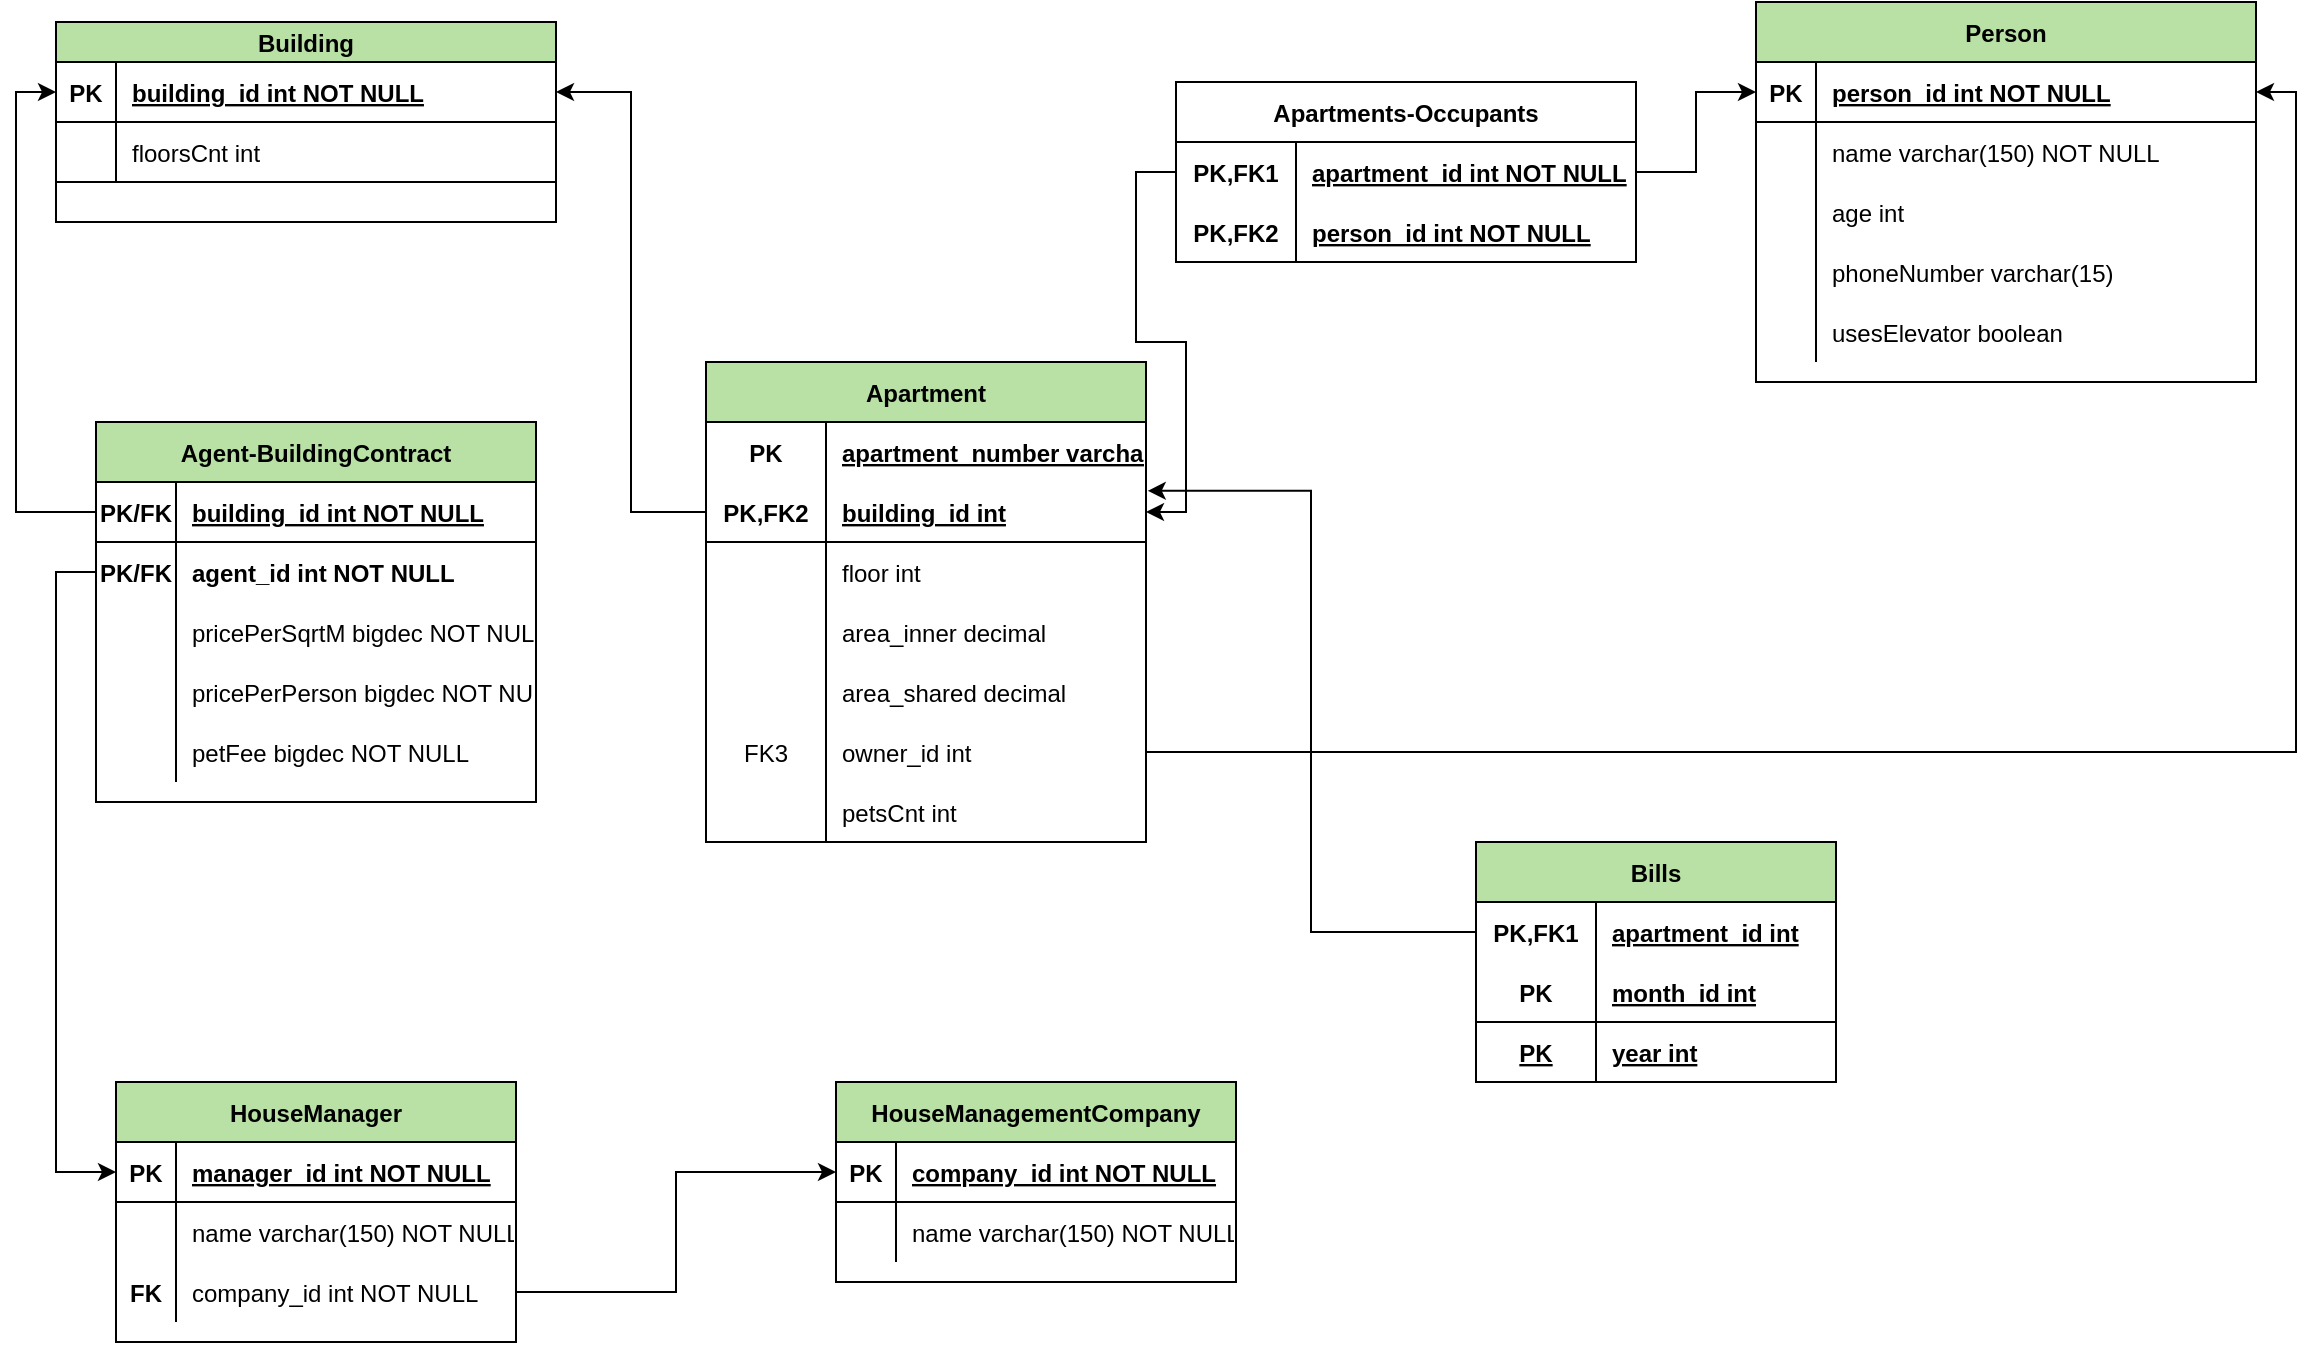 <mxfile version="20.8.10" type="device"><diagram id="R2lEEEUBdFMjLlhIrx00" name="Page-1"><mxGraphModel dx="1720" dy="777" grid="1" gridSize="10" guides="1" tooltips="1" connect="1" arrows="1" fold="1" page="1" pageScale="1" pageWidth="850" pageHeight="1100" math="0" shadow="0" extFonts="Permanent Marker^https://fonts.googleapis.com/css?family=Permanent+Marker"><root><mxCell id="0"/><mxCell id="1" parent="0"/><mxCell id="C-vyLk0tnHw3VtMMgP7b-2" value="Person" style="shape=table;startSize=30;container=1;collapsible=1;childLayout=tableLayout;fixedRows=1;rowLines=0;fontStyle=1;align=center;resizeLast=1;fillColor=#B9E0A5;" parent="1" vertex="1"><mxGeometry x="950" y="30" width="250" height="190" as="geometry"/></mxCell><mxCell id="C-vyLk0tnHw3VtMMgP7b-3" value="" style="shape=partialRectangle;collapsible=0;dropTarget=0;pointerEvents=0;fillColor=none;points=[[0,0.5],[1,0.5]];portConstraint=eastwest;top=0;left=0;right=0;bottom=1;" parent="C-vyLk0tnHw3VtMMgP7b-2" vertex="1"><mxGeometry y="30" width="250" height="30" as="geometry"/></mxCell><mxCell id="C-vyLk0tnHw3VtMMgP7b-4" value="PK" style="shape=partialRectangle;overflow=hidden;connectable=0;fillColor=none;top=0;left=0;bottom=0;right=0;fontStyle=1;" parent="C-vyLk0tnHw3VtMMgP7b-3" vertex="1"><mxGeometry width="30" height="30" as="geometry"><mxRectangle width="30" height="30" as="alternateBounds"/></mxGeometry></mxCell><mxCell id="C-vyLk0tnHw3VtMMgP7b-5" value="person_id int NOT NULL " style="shape=partialRectangle;overflow=hidden;connectable=0;fillColor=none;top=0;left=0;bottom=0;right=0;align=left;spacingLeft=6;fontStyle=5;" parent="C-vyLk0tnHw3VtMMgP7b-3" vertex="1"><mxGeometry x="30" width="220" height="30" as="geometry"><mxRectangle width="220" height="30" as="alternateBounds"/></mxGeometry></mxCell><mxCell id="18AS3pqEnBrreB0X0TO9-52" style="shape=partialRectangle;collapsible=0;dropTarget=0;pointerEvents=0;fillColor=none;points=[[0,0.5],[1,0.5]];portConstraint=eastwest;top=0;left=0;right=0;bottom=0;" parent="C-vyLk0tnHw3VtMMgP7b-2" vertex="1"><mxGeometry y="60" width="250" height="30" as="geometry"/></mxCell><mxCell id="18AS3pqEnBrreB0X0TO9-53" style="shape=partialRectangle;overflow=hidden;connectable=0;fillColor=none;top=0;left=0;bottom=0;right=0;" parent="18AS3pqEnBrreB0X0TO9-52" vertex="1"><mxGeometry width="30" height="30" as="geometry"><mxRectangle width="30" height="30" as="alternateBounds"/></mxGeometry></mxCell><mxCell id="18AS3pqEnBrreB0X0TO9-54" value="name varchar(150) NOT NULL" style="shape=partialRectangle;overflow=hidden;connectable=0;fillColor=none;top=0;left=0;bottom=0;right=0;align=left;spacingLeft=6;" parent="18AS3pqEnBrreB0X0TO9-52" vertex="1"><mxGeometry x="30" width="220" height="30" as="geometry"><mxRectangle width="220" height="30" as="alternateBounds"/></mxGeometry></mxCell><mxCell id="C-vyLk0tnHw3VtMMgP7b-9" value="" style="shape=partialRectangle;collapsible=0;dropTarget=0;pointerEvents=0;fillColor=none;points=[[0,0.5],[1,0.5]];portConstraint=eastwest;top=0;left=0;right=0;bottom=0;" parent="C-vyLk0tnHw3VtMMgP7b-2" vertex="1"><mxGeometry y="90" width="250" height="30" as="geometry"/></mxCell><mxCell id="C-vyLk0tnHw3VtMMgP7b-10" value="" style="shape=partialRectangle;overflow=hidden;connectable=0;fillColor=none;top=0;left=0;bottom=0;right=0;" parent="C-vyLk0tnHw3VtMMgP7b-9" vertex="1"><mxGeometry width="30" height="30" as="geometry"><mxRectangle width="30" height="30" as="alternateBounds"/></mxGeometry></mxCell><mxCell id="C-vyLk0tnHw3VtMMgP7b-11" value="age int" style="shape=partialRectangle;overflow=hidden;connectable=0;fillColor=none;top=0;left=0;bottom=0;right=0;align=left;spacingLeft=6;" parent="C-vyLk0tnHw3VtMMgP7b-9" vertex="1"><mxGeometry x="30" width="220" height="30" as="geometry"><mxRectangle width="220" height="30" as="alternateBounds"/></mxGeometry></mxCell><mxCell id="18AS3pqEnBrreB0X0TO9-55" style="shape=partialRectangle;collapsible=0;dropTarget=0;pointerEvents=0;fillColor=none;points=[[0,0.5],[1,0.5]];portConstraint=eastwest;top=0;left=0;right=0;bottom=0;" parent="C-vyLk0tnHw3VtMMgP7b-2" vertex="1"><mxGeometry y="120" width="250" height="30" as="geometry"/></mxCell><mxCell id="18AS3pqEnBrreB0X0TO9-56" style="shape=partialRectangle;overflow=hidden;connectable=0;fillColor=none;top=0;left=0;bottom=0;right=0;" parent="18AS3pqEnBrreB0X0TO9-55" vertex="1"><mxGeometry width="30" height="30" as="geometry"><mxRectangle width="30" height="30" as="alternateBounds"/></mxGeometry></mxCell><mxCell id="18AS3pqEnBrreB0X0TO9-57" value="phoneNumber varchar(15)" style="shape=partialRectangle;overflow=hidden;connectable=0;fillColor=none;top=0;left=0;bottom=0;right=0;align=left;spacingLeft=6;" parent="18AS3pqEnBrreB0X0TO9-55" vertex="1"><mxGeometry x="30" width="220" height="30" as="geometry"><mxRectangle width="220" height="30" as="alternateBounds"/></mxGeometry></mxCell><mxCell id="jHgJz0mwjGg7kRW3lGbn-82" style="shape=partialRectangle;collapsible=0;dropTarget=0;pointerEvents=0;fillColor=none;points=[[0,0.5],[1,0.5]];portConstraint=eastwest;top=0;left=0;right=0;bottom=0;" parent="C-vyLk0tnHw3VtMMgP7b-2" vertex="1"><mxGeometry y="150" width="250" height="30" as="geometry"/></mxCell><mxCell id="jHgJz0mwjGg7kRW3lGbn-83" style="shape=partialRectangle;overflow=hidden;connectable=0;fillColor=none;top=0;left=0;bottom=0;right=0;" parent="jHgJz0mwjGg7kRW3lGbn-82" vertex="1"><mxGeometry width="30" height="30" as="geometry"><mxRectangle width="30" height="30" as="alternateBounds"/></mxGeometry></mxCell><mxCell id="jHgJz0mwjGg7kRW3lGbn-84" value="usesElevator boolean" style="shape=partialRectangle;overflow=hidden;connectable=0;fillColor=none;top=0;left=0;bottom=0;right=0;align=left;spacingLeft=6;" parent="jHgJz0mwjGg7kRW3lGbn-82" vertex="1"><mxGeometry x="30" width="220" height="30" as="geometry"><mxRectangle width="220" height="30" as="alternateBounds"/></mxGeometry></mxCell><mxCell id="18AS3pqEnBrreB0X0TO9-1" value="Building" style="shape=table;startSize=20;container=1;collapsible=1;childLayout=tableLayout;fixedRows=1;rowLines=0;fontStyle=1;align=center;resizeLast=1;fillColor=#B9E0A5;" parent="1" vertex="1"><mxGeometry x="100" y="40" width="250" height="100.0" as="geometry"/></mxCell><mxCell id="18AS3pqEnBrreB0X0TO9-2" value="" style="shape=partialRectangle;collapsible=0;dropTarget=0;pointerEvents=0;fillColor=none;points=[[0,0.5],[1,0.5]];portConstraint=eastwest;top=0;left=0;right=0;bottom=1;" parent="18AS3pqEnBrreB0X0TO9-1" vertex="1"><mxGeometry y="20" width="250" height="30" as="geometry"/></mxCell><mxCell id="18AS3pqEnBrreB0X0TO9-3" value="PK" style="shape=partialRectangle;overflow=hidden;connectable=0;fillColor=none;top=0;left=0;bottom=0;right=0;fontStyle=1;" parent="18AS3pqEnBrreB0X0TO9-2" vertex="1"><mxGeometry width="30" height="30" as="geometry"><mxRectangle width="30" height="30" as="alternateBounds"/></mxGeometry></mxCell><mxCell id="18AS3pqEnBrreB0X0TO9-4" value="building_id int NOT NULL " style="shape=partialRectangle;overflow=hidden;connectable=0;fillColor=none;top=0;left=0;bottom=0;right=0;align=left;spacingLeft=6;fontStyle=5;" parent="18AS3pqEnBrreB0X0TO9-2" vertex="1"><mxGeometry x="30" width="220" height="30" as="geometry"><mxRectangle width="220" height="30" as="alternateBounds"/></mxGeometry></mxCell><mxCell id="gT9yZT2GbfuL3alv00Ne-4" style="shape=partialRectangle;collapsible=0;dropTarget=0;pointerEvents=0;fillColor=none;points=[[0,0.5],[1,0.5]];portConstraint=eastwest;top=0;left=0;right=0;bottom=1;" parent="18AS3pqEnBrreB0X0TO9-1" vertex="1"><mxGeometry y="50" width="250" height="30" as="geometry"/></mxCell><mxCell id="gT9yZT2GbfuL3alv00Ne-5" style="shape=partialRectangle;overflow=hidden;connectable=0;fillColor=none;top=0;left=0;bottom=0;right=0;fontStyle=1;" parent="gT9yZT2GbfuL3alv00Ne-4" vertex="1"><mxGeometry width="30" height="30" as="geometry"><mxRectangle width="30" height="30" as="alternateBounds"/></mxGeometry></mxCell><mxCell id="gT9yZT2GbfuL3alv00Ne-6" value="floorsCnt int" style="shape=partialRectangle;overflow=hidden;connectable=0;fillColor=none;top=0;left=0;bottom=0;right=0;align=left;spacingLeft=6;fontStyle=0;" parent="gT9yZT2GbfuL3alv00Ne-4" vertex="1"><mxGeometry x="30" width="220" height="30" as="geometry"><mxRectangle width="220" height="30" as="alternateBounds"/></mxGeometry></mxCell><mxCell id="18AS3pqEnBrreB0X0TO9-8" value="HouseManager" style="shape=table;startSize=30;container=1;collapsible=1;childLayout=tableLayout;fixedRows=1;rowLines=0;fontStyle=1;align=center;resizeLast=1;fillColor=#B9E0A5;" parent="1" vertex="1"><mxGeometry x="130" y="570" width="200" height="130" as="geometry"/></mxCell><mxCell id="18AS3pqEnBrreB0X0TO9-9" value="" style="shape=partialRectangle;collapsible=0;dropTarget=0;pointerEvents=0;fillColor=none;points=[[0,0.5],[1,0.5]];portConstraint=eastwest;top=0;left=0;right=0;bottom=1;" parent="18AS3pqEnBrreB0X0TO9-8" vertex="1"><mxGeometry y="30" width="200" height="30" as="geometry"/></mxCell><mxCell id="18AS3pqEnBrreB0X0TO9-10" value="PK" style="shape=partialRectangle;overflow=hidden;connectable=0;fillColor=none;top=0;left=0;bottom=0;right=0;fontStyle=1;" parent="18AS3pqEnBrreB0X0TO9-9" vertex="1"><mxGeometry width="30" height="30" as="geometry"><mxRectangle width="30" height="30" as="alternateBounds"/></mxGeometry></mxCell><mxCell id="18AS3pqEnBrreB0X0TO9-11" value="manager_id int NOT NULL " style="shape=partialRectangle;overflow=hidden;connectable=0;fillColor=none;top=0;left=0;bottom=0;right=0;align=left;spacingLeft=6;fontStyle=5;" parent="18AS3pqEnBrreB0X0TO9-9" vertex="1"><mxGeometry x="30" width="170" height="30" as="geometry"><mxRectangle width="170" height="30" as="alternateBounds"/></mxGeometry></mxCell><mxCell id="18AS3pqEnBrreB0X0TO9-12" value="" style="shape=partialRectangle;collapsible=0;dropTarget=0;pointerEvents=0;fillColor=none;points=[[0,0.5],[1,0.5]];portConstraint=eastwest;top=0;left=0;right=0;bottom=0;" parent="18AS3pqEnBrreB0X0TO9-8" vertex="1"><mxGeometry y="60" width="200" height="30" as="geometry"/></mxCell><mxCell id="18AS3pqEnBrreB0X0TO9-13" value="" style="shape=partialRectangle;overflow=hidden;connectable=0;fillColor=none;top=0;left=0;bottom=0;right=0;" parent="18AS3pqEnBrreB0X0TO9-12" vertex="1"><mxGeometry width="30" height="30" as="geometry"><mxRectangle width="30" height="30" as="alternateBounds"/></mxGeometry></mxCell><mxCell id="18AS3pqEnBrreB0X0TO9-14" value="name varchar(150) NOT NULL" style="shape=partialRectangle;overflow=hidden;connectable=0;fillColor=none;top=0;left=0;bottom=0;right=0;align=left;spacingLeft=6;" parent="18AS3pqEnBrreB0X0TO9-12" vertex="1"><mxGeometry x="30" width="170" height="30" as="geometry"><mxRectangle width="170" height="30" as="alternateBounds"/></mxGeometry></mxCell><mxCell id="SCuInz-Kchk-e24KyOe2-2" style="shape=partialRectangle;collapsible=0;dropTarget=0;pointerEvents=0;fillColor=none;points=[[0,0.5],[1,0.5]];portConstraint=eastwest;top=0;left=0;right=0;bottom=0;" parent="18AS3pqEnBrreB0X0TO9-8" vertex="1"><mxGeometry y="90" width="200" height="30" as="geometry"/></mxCell><mxCell id="SCuInz-Kchk-e24KyOe2-3" value="FK" style="shape=partialRectangle;overflow=hidden;connectable=0;fillColor=none;top=0;left=0;bottom=0;right=0;fontStyle=1" parent="SCuInz-Kchk-e24KyOe2-2" vertex="1"><mxGeometry width="30" height="30" as="geometry"><mxRectangle width="30" height="30" as="alternateBounds"/></mxGeometry></mxCell><mxCell id="SCuInz-Kchk-e24KyOe2-4" value="company_id int NOT NULL" style="shape=partialRectangle;overflow=hidden;connectable=0;fillColor=none;top=0;left=0;bottom=0;right=0;align=left;spacingLeft=6;" parent="SCuInz-Kchk-e24KyOe2-2" vertex="1"><mxGeometry x="30" width="170" height="30" as="geometry"><mxRectangle width="170" height="30" as="alternateBounds"/></mxGeometry></mxCell><mxCell id="18AS3pqEnBrreB0X0TO9-15" value="HouseManagementCompany" style="shape=table;startSize=30;container=1;collapsible=1;childLayout=tableLayout;fixedRows=1;rowLines=0;fontStyle=1;align=center;resizeLast=1;fillColor=#B9E0A5;" parent="1" vertex="1"><mxGeometry x="490" y="570" width="200" height="100" as="geometry"/></mxCell><mxCell id="18AS3pqEnBrreB0X0TO9-16" value="" style="shape=partialRectangle;collapsible=0;dropTarget=0;pointerEvents=0;fillColor=none;points=[[0,0.5],[1,0.5]];portConstraint=eastwest;top=0;left=0;right=0;bottom=1;" parent="18AS3pqEnBrreB0X0TO9-15" vertex="1"><mxGeometry y="30" width="200" height="30" as="geometry"/></mxCell><mxCell id="18AS3pqEnBrreB0X0TO9-17" value="PK" style="shape=partialRectangle;overflow=hidden;connectable=0;fillColor=none;top=0;left=0;bottom=0;right=0;fontStyle=1;" parent="18AS3pqEnBrreB0X0TO9-16" vertex="1"><mxGeometry width="30" height="30" as="geometry"><mxRectangle width="30" height="30" as="alternateBounds"/></mxGeometry></mxCell><mxCell id="18AS3pqEnBrreB0X0TO9-18" value="company_id int NOT NULL " style="shape=partialRectangle;overflow=hidden;connectable=0;fillColor=none;top=0;left=0;bottom=0;right=0;align=left;spacingLeft=6;fontStyle=5;" parent="18AS3pqEnBrreB0X0TO9-16" vertex="1"><mxGeometry x="30" width="170" height="30" as="geometry"><mxRectangle width="170" height="30" as="alternateBounds"/></mxGeometry></mxCell><mxCell id="18AS3pqEnBrreB0X0TO9-19" value="" style="shape=partialRectangle;collapsible=0;dropTarget=0;pointerEvents=0;fillColor=none;points=[[0,0.5],[1,0.5]];portConstraint=eastwest;top=0;left=0;right=0;bottom=0;" parent="18AS3pqEnBrreB0X0TO9-15" vertex="1"><mxGeometry y="60" width="200" height="30" as="geometry"/></mxCell><mxCell id="18AS3pqEnBrreB0X0TO9-20" value="" style="shape=partialRectangle;overflow=hidden;connectable=0;fillColor=none;top=0;left=0;bottom=0;right=0;" parent="18AS3pqEnBrreB0X0TO9-19" vertex="1"><mxGeometry width="30" height="30" as="geometry"><mxRectangle width="30" height="30" as="alternateBounds"/></mxGeometry></mxCell><mxCell id="18AS3pqEnBrreB0X0TO9-21" value="name varchar(150) NOT NULL" style="shape=partialRectangle;overflow=hidden;connectable=0;fillColor=none;top=0;left=0;bottom=0;right=0;align=left;spacingLeft=6;" parent="18AS3pqEnBrreB0X0TO9-19" vertex="1"><mxGeometry x="30" width="170" height="30" as="geometry"><mxRectangle width="170" height="30" as="alternateBounds"/></mxGeometry></mxCell><mxCell id="18AS3pqEnBrreB0X0TO9-34" value="Agent-BuildingContract" style="shape=table;startSize=30;container=1;collapsible=1;childLayout=tableLayout;fixedRows=1;rowLines=0;fontStyle=1;align=center;resizeLast=1;fillColor=#B9E0A5;" parent="1" vertex="1"><mxGeometry x="120" y="240" width="220" height="190" as="geometry"/></mxCell><mxCell id="18AS3pqEnBrreB0X0TO9-35" value="" style="shape=partialRectangle;collapsible=0;dropTarget=0;pointerEvents=0;fillColor=none;points=[[0,0.5],[1,0.5]];portConstraint=eastwest;top=0;left=0;right=0;bottom=1;" parent="18AS3pqEnBrreB0X0TO9-34" vertex="1"><mxGeometry y="30" width="220" height="30" as="geometry"/></mxCell><mxCell id="18AS3pqEnBrreB0X0TO9-36" value="PK/FK" style="shape=partialRectangle;overflow=hidden;connectable=0;fillColor=none;top=0;left=0;bottom=0;right=0;fontStyle=1;" parent="18AS3pqEnBrreB0X0TO9-35" vertex="1"><mxGeometry width="40" height="30" as="geometry"><mxRectangle width="40" height="30" as="alternateBounds"/></mxGeometry></mxCell><mxCell id="18AS3pqEnBrreB0X0TO9-37" value="building_id int NOT NULL " style="shape=partialRectangle;overflow=hidden;connectable=0;fillColor=none;top=0;left=0;bottom=0;right=0;align=left;spacingLeft=6;fontStyle=5;" parent="18AS3pqEnBrreB0X0TO9-35" vertex="1"><mxGeometry x="40" width="180" height="30" as="geometry"><mxRectangle width="180" height="30" as="alternateBounds"/></mxGeometry></mxCell><mxCell id="18AS3pqEnBrreB0X0TO9-38" value="" style="shape=partialRectangle;collapsible=0;dropTarget=0;pointerEvents=0;fillColor=none;points=[[0,0.5],[1,0.5]];portConstraint=eastwest;top=0;left=0;right=0;bottom=0;" parent="18AS3pqEnBrreB0X0TO9-34" vertex="1"><mxGeometry y="60" width="220" height="30" as="geometry"/></mxCell><mxCell id="18AS3pqEnBrreB0X0TO9-39" value="PK/FK" style="shape=partialRectangle;overflow=hidden;connectable=0;fillColor=none;top=0;left=0;bottom=0;right=0;fontStyle=1" parent="18AS3pqEnBrreB0X0TO9-38" vertex="1"><mxGeometry width="40" height="30" as="geometry"><mxRectangle width="40" height="30" as="alternateBounds"/></mxGeometry></mxCell><mxCell id="18AS3pqEnBrreB0X0TO9-40" value="agent_id int NOT NULL" style="shape=partialRectangle;overflow=hidden;connectable=0;fillColor=none;top=0;left=0;bottom=0;right=0;align=left;spacingLeft=6;fontStyle=1" parent="18AS3pqEnBrreB0X0TO9-38" vertex="1"><mxGeometry x="40" width="180" height="30" as="geometry"><mxRectangle width="180" height="30" as="alternateBounds"/></mxGeometry></mxCell><mxCell id="18AS3pqEnBrreB0X0TO9-41" style="shape=partialRectangle;collapsible=0;dropTarget=0;pointerEvents=0;fillColor=none;points=[[0,0.5],[1,0.5]];portConstraint=eastwest;top=0;left=0;right=0;bottom=0;" parent="18AS3pqEnBrreB0X0TO9-34" vertex="1"><mxGeometry y="90" width="220" height="30" as="geometry"/></mxCell><mxCell id="18AS3pqEnBrreB0X0TO9-42" style="shape=partialRectangle;overflow=hidden;connectable=0;fillColor=none;top=0;left=0;bottom=0;right=0;fontStyle=1" parent="18AS3pqEnBrreB0X0TO9-41" vertex="1"><mxGeometry width="40" height="30" as="geometry"><mxRectangle width="40" height="30" as="alternateBounds"/></mxGeometry></mxCell><mxCell id="18AS3pqEnBrreB0X0TO9-43" value="pricePerSqrtM bigdec NOT NULL" style="shape=partialRectangle;overflow=hidden;connectable=0;fillColor=none;top=0;left=0;bottom=0;right=0;align=left;spacingLeft=6;fontStyle=0" parent="18AS3pqEnBrreB0X0TO9-41" vertex="1"><mxGeometry x="40" width="180" height="30" as="geometry"><mxRectangle width="180" height="30" as="alternateBounds"/></mxGeometry></mxCell><mxCell id="18AS3pqEnBrreB0X0TO9-47" style="shape=partialRectangle;collapsible=0;dropTarget=0;pointerEvents=0;fillColor=none;points=[[0,0.5],[1,0.5]];portConstraint=eastwest;top=0;left=0;right=0;bottom=0;" parent="18AS3pqEnBrreB0X0TO9-34" vertex="1"><mxGeometry y="120" width="220" height="30" as="geometry"/></mxCell><mxCell id="18AS3pqEnBrreB0X0TO9-48" style="shape=partialRectangle;overflow=hidden;connectable=0;fillColor=none;top=0;left=0;bottom=0;right=0;fontStyle=1" parent="18AS3pqEnBrreB0X0TO9-47" vertex="1"><mxGeometry width="40" height="30" as="geometry"><mxRectangle width="40" height="30" as="alternateBounds"/></mxGeometry></mxCell><mxCell id="18AS3pqEnBrreB0X0TO9-49" value="pricePerPerson bigdec NOT NULL" style="shape=partialRectangle;overflow=hidden;connectable=0;fillColor=none;top=0;left=0;bottom=0;right=0;align=left;spacingLeft=6;fontStyle=0" parent="18AS3pqEnBrreB0X0TO9-47" vertex="1"><mxGeometry x="40" width="180" height="30" as="geometry"><mxRectangle width="180" height="30" as="alternateBounds"/></mxGeometry></mxCell><mxCell id="18AS3pqEnBrreB0X0TO9-44" style="shape=partialRectangle;collapsible=0;dropTarget=0;pointerEvents=0;fillColor=none;points=[[0,0.5],[1,0.5]];portConstraint=eastwest;top=0;left=0;right=0;bottom=0;" parent="18AS3pqEnBrreB0X0TO9-34" vertex="1"><mxGeometry y="150" width="220" height="30" as="geometry"/></mxCell><mxCell id="18AS3pqEnBrreB0X0TO9-45" style="shape=partialRectangle;overflow=hidden;connectable=0;fillColor=none;top=0;left=0;bottom=0;right=0;fontStyle=1" parent="18AS3pqEnBrreB0X0TO9-44" vertex="1"><mxGeometry width="40" height="30" as="geometry"><mxRectangle width="40" height="30" as="alternateBounds"/></mxGeometry></mxCell><mxCell id="18AS3pqEnBrreB0X0TO9-46" value="petFee bigdec NOT NULL" style="shape=partialRectangle;overflow=hidden;connectable=0;fillColor=none;top=0;left=0;bottom=0;right=0;align=left;spacingLeft=6;fontStyle=0" parent="18AS3pqEnBrreB0X0TO9-44" vertex="1"><mxGeometry x="40" width="180" height="30" as="geometry"><mxRectangle width="180" height="30" as="alternateBounds"/></mxGeometry></mxCell><mxCell id="18AS3pqEnBrreB0X0TO9-50" style="edgeStyle=orthogonalEdgeStyle;rounded=0;orthogonalLoop=1;jettySize=auto;html=1;entryX=0;entryY=0.5;entryDx=0;entryDy=0;" parent="1" source="18AS3pqEnBrreB0X0TO9-35" target="18AS3pqEnBrreB0X0TO9-2" edge="1"><mxGeometry relative="1" as="geometry"/></mxCell><mxCell id="18AS3pqEnBrreB0X0TO9-51" style="edgeStyle=orthogonalEdgeStyle;rounded=0;orthogonalLoop=1;jettySize=auto;html=1;entryX=0;entryY=0.5;entryDx=0;entryDy=0;" parent="1" source="18AS3pqEnBrreB0X0TO9-38" target="18AS3pqEnBrreB0X0TO9-9" edge="1"><mxGeometry relative="1" as="geometry"/></mxCell><mxCell id="jHgJz0mwjGg7kRW3lGbn-59" value="Apartments-Occupants" style="shape=table;startSize=30;container=1;collapsible=1;childLayout=tableLayout;fixedRows=1;rowLines=0;fontStyle=1;align=center;resizeLast=1;" parent="1" vertex="1"><mxGeometry x="660" y="70" width="230" height="90" as="geometry"/></mxCell><mxCell id="jHgJz0mwjGg7kRW3lGbn-60" value="" style="shape=tableRow;horizontal=0;startSize=0;swimlaneHead=0;swimlaneBody=0;fillColor=none;collapsible=0;dropTarget=0;points=[[0,0.5],[1,0.5]];portConstraint=eastwest;top=0;left=0;right=0;bottom=0;" parent="jHgJz0mwjGg7kRW3lGbn-59" vertex="1"><mxGeometry y="30" width="230" height="30" as="geometry"/></mxCell><mxCell id="jHgJz0mwjGg7kRW3lGbn-61" value="PK,FK1" style="shape=partialRectangle;connectable=0;fillColor=none;top=0;left=0;bottom=0;right=0;fontStyle=1;overflow=hidden;" parent="jHgJz0mwjGg7kRW3lGbn-60" vertex="1"><mxGeometry width="60" height="30" as="geometry"><mxRectangle width="60" height="30" as="alternateBounds"/></mxGeometry></mxCell><mxCell id="jHgJz0mwjGg7kRW3lGbn-62" value="apartment_id int NOT NULL" style="shape=partialRectangle;connectable=0;fillColor=none;top=0;left=0;bottom=0;right=0;align=left;spacingLeft=6;fontStyle=5;overflow=hidden;" parent="jHgJz0mwjGg7kRW3lGbn-60" vertex="1"><mxGeometry x="60" width="170" height="30" as="geometry"><mxRectangle width="170" height="30" as="alternateBounds"/></mxGeometry></mxCell><mxCell id="jHgJz0mwjGg7kRW3lGbn-63" value="" style="shape=tableRow;horizontal=0;startSize=0;swimlaneHead=0;swimlaneBody=0;fillColor=none;collapsible=0;dropTarget=0;points=[[0,0.5],[1,0.5]];portConstraint=eastwest;top=0;left=0;right=0;bottom=1;" parent="jHgJz0mwjGg7kRW3lGbn-59" vertex="1"><mxGeometry y="60" width="230" height="30" as="geometry"/></mxCell><mxCell id="jHgJz0mwjGg7kRW3lGbn-64" value="PK,FK2" style="shape=partialRectangle;connectable=0;fillColor=none;top=0;left=0;bottom=0;right=0;fontStyle=1;overflow=hidden;" parent="jHgJz0mwjGg7kRW3lGbn-63" vertex="1"><mxGeometry width="60" height="30" as="geometry"><mxRectangle width="60" height="30" as="alternateBounds"/></mxGeometry></mxCell><mxCell id="jHgJz0mwjGg7kRW3lGbn-65" value="person_id int NOT NULL" style="shape=partialRectangle;connectable=0;fillColor=none;top=0;left=0;bottom=0;right=0;align=left;spacingLeft=6;fontStyle=5;overflow=hidden;" parent="jHgJz0mwjGg7kRW3lGbn-63" vertex="1"><mxGeometry x="60" width="170" height="30" as="geometry"><mxRectangle width="170" height="30" as="alternateBounds"/></mxGeometry></mxCell><mxCell id="jHgJz0mwjGg7kRW3lGbn-93" style="edgeStyle=orthogonalEdgeStyle;rounded=0;orthogonalLoop=1;jettySize=auto;html=1;" parent="1" source="jHgJz0mwjGg7kRW3lGbn-60" target="C-vyLk0tnHw3VtMMgP7b-3" edge="1"><mxGeometry relative="1" as="geometry"/></mxCell><mxCell id="SCuInz-Kchk-e24KyOe2-5" style="edgeStyle=orthogonalEdgeStyle;rounded=0;orthogonalLoop=1;jettySize=auto;html=1;entryX=0;entryY=0.5;entryDx=0;entryDy=0;" parent="1" source="SCuInz-Kchk-e24KyOe2-2" target="18AS3pqEnBrreB0X0TO9-16" edge="1"><mxGeometry relative="1" as="geometry"/></mxCell><mxCell id="oA6htfYG9WOE4wNUoMNq-1" value="Apartment" style="shape=table;startSize=30;container=1;collapsible=1;childLayout=tableLayout;fixedRows=1;rowLines=0;fontStyle=1;align=center;resizeLast=1;fillColor=#B9E0A5;" vertex="1" parent="1"><mxGeometry x="425" y="210" width="220" height="240" as="geometry"/></mxCell><mxCell id="oA6htfYG9WOE4wNUoMNq-2" value="" style="shape=tableRow;horizontal=0;startSize=0;swimlaneHead=0;swimlaneBody=0;fillColor=none;collapsible=0;dropTarget=0;points=[[0,0.5],[1,0.5]];portConstraint=eastwest;top=0;left=0;right=0;bottom=0;" vertex="1" parent="oA6htfYG9WOE4wNUoMNq-1"><mxGeometry y="30" width="220" height="30" as="geometry"/></mxCell><mxCell id="oA6htfYG9WOE4wNUoMNq-3" value="PK" style="shape=partialRectangle;connectable=0;fillColor=none;top=0;left=0;bottom=0;right=0;fontStyle=1;overflow=hidden;" vertex="1" parent="oA6htfYG9WOE4wNUoMNq-2"><mxGeometry width="60" height="30" as="geometry"><mxRectangle width="60" height="30" as="alternateBounds"/></mxGeometry></mxCell><mxCell id="oA6htfYG9WOE4wNUoMNq-4" value="apartment_number varchar" style="shape=partialRectangle;connectable=0;fillColor=none;top=0;left=0;bottom=0;right=0;align=left;spacingLeft=6;fontStyle=5;overflow=hidden;" vertex="1" parent="oA6htfYG9WOE4wNUoMNq-2"><mxGeometry x="60" width="160" height="30" as="geometry"><mxRectangle width="160" height="30" as="alternateBounds"/></mxGeometry></mxCell><mxCell id="oA6htfYG9WOE4wNUoMNq-5" value="" style="shape=tableRow;horizontal=0;startSize=0;swimlaneHead=0;swimlaneBody=0;fillColor=none;collapsible=0;dropTarget=0;points=[[0,0.5],[1,0.5]];portConstraint=eastwest;top=0;left=0;right=0;bottom=1;" vertex="1" parent="oA6htfYG9WOE4wNUoMNq-1"><mxGeometry y="60" width="220" height="30" as="geometry"/></mxCell><mxCell id="oA6htfYG9WOE4wNUoMNq-6" value="PK,FK2" style="shape=partialRectangle;connectable=0;fillColor=none;top=0;left=0;bottom=0;right=0;fontStyle=1;overflow=hidden;" vertex="1" parent="oA6htfYG9WOE4wNUoMNq-5"><mxGeometry width="60" height="30" as="geometry"><mxRectangle width="60" height="30" as="alternateBounds"/></mxGeometry></mxCell><mxCell id="oA6htfYG9WOE4wNUoMNq-7" value="building_id int" style="shape=partialRectangle;connectable=0;fillColor=none;top=0;left=0;bottom=0;right=0;align=left;spacingLeft=6;fontStyle=5;overflow=hidden;" vertex="1" parent="oA6htfYG9WOE4wNUoMNq-5"><mxGeometry x="60" width="160" height="30" as="geometry"><mxRectangle width="160" height="30" as="alternateBounds"/></mxGeometry></mxCell><mxCell id="oA6htfYG9WOE4wNUoMNq-8" value="" style="shape=tableRow;horizontal=0;startSize=0;swimlaneHead=0;swimlaneBody=0;fillColor=none;collapsible=0;dropTarget=0;points=[[0,0.5],[1,0.5]];portConstraint=eastwest;top=0;left=0;right=0;bottom=0;" vertex="1" parent="oA6htfYG9WOE4wNUoMNq-1"><mxGeometry y="90" width="220" height="30" as="geometry"/></mxCell><mxCell id="oA6htfYG9WOE4wNUoMNq-9" value="" style="shape=partialRectangle;connectable=0;fillColor=none;top=0;left=0;bottom=0;right=0;editable=1;overflow=hidden;" vertex="1" parent="oA6htfYG9WOE4wNUoMNq-8"><mxGeometry width="60" height="30" as="geometry"><mxRectangle width="60" height="30" as="alternateBounds"/></mxGeometry></mxCell><mxCell id="oA6htfYG9WOE4wNUoMNq-10" value="floor int" style="shape=partialRectangle;connectable=0;fillColor=none;top=0;left=0;bottom=0;right=0;align=left;spacingLeft=6;overflow=hidden;" vertex="1" parent="oA6htfYG9WOE4wNUoMNq-8"><mxGeometry x="60" width="160" height="30" as="geometry"><mxRectangle width="160" height="30" as="alternateBounds"/></mxGeometry></mxCell><mxCell id="oA6htfYG9WOE4wNUoMNq-11" value="" style="shape=tableRow;horizontal=0;startSize=0;swimlaneHead=0;swimlaneBody=0;fillColor=none;collapsible=0;dropTarget=0;points=[[0,0.5],[1,0.5]];portConstraint=eastwest;top=0;left=0;right=0;bottom=0;" vertex="1" parent="oA6htfYG9WOE4wNUoMNq-1"><mxGeometry y="120" width="220" height="30" as="geometry"/></mxCell><mxCell id="oA6htfYG9WOE4wNUoMNq-12" value="" style="shape=partialRectangle;connectable=0;fillColor=none;top=0;left=0;bottom=0;right=0;editable=1;overflow=hidden;" vertex="1" parent="oA6htfYG9WOE4wNUoMNq-11"><mxGeometry width="60" height="30" as="geometry"><mxRectangle width="60" height="30" as="alternateBounds"/></mxGeometry></mxCell><mxCell id="oA6htfYG9WOE4wNUoMNq-13" value="area_inner decimal" style="shape=partialRectangle;connectable=0;fillColor=none;top=0;left=0;bottom=0;right=0;align=left;spacingLeft=6;overflow=hidden;" vertex="1" parent="oA6htfYG9WOE4wNUoMNq-11"><mxGeometry x="60" width="160" height="30" as="geometry"><mxRectangle width="160" height="30" as="alternateBounds"/></mxGeometry></mxCell><mxCell id="oA6htfYG9WOE4wNUoMNq-39" style="shape=tableRow;horizontal=0;startSize=0;swimlaneHead=0;swimlaneBody=0;fillColor=none;collapsible=0;dropTarget=0;points=[[0,0.5],[1,0.5]];portConstraint=eastwest;top=0;left=0;right=0;bottom=0;" vertex="1" parent="oA6htfYG9WOE4wNUoMNq-1"><mxGeometry y="150" width="220" height="30" as="geometry"/></mxCell><mxCell id="oA6htfYG9WOE4wNUoMNq-40" style="shape=partialRectangle;connectable=0;fillColor=none;top=0;left=0;bottom=0;right=0;editable=1;overflow=hidden;" vertex="1" parent="oA6htfYG9WOE4wNUoMNq-39"><mxGeometry width="60" height="30" as="geometry"><mxRectangle width="60" height="30" as="alternateBounds"/></mxGeometry></mxCell><mxCell id="oA6htfYG9WOE4wNUoMNq-41" value="area_shared decimal" style="shape=partialRectangle;connectable=0;fillColor=none;top=0;left=0;bottom=0;right=0;align=left;spacingLeft=6;overflow=hidden;" vertex="1" parent="oA6htfYG9WOE4wNUoMNq-39"><mxGeometry x="60" width="160" height="30" as="geometry"><mxRectangle width="160" height="30" as="alternateBounds"/></mxGeometry></mxCell><mxCell id="oA6htfYG9WOE4wNUoMNq-17" style="shape=tableRow;horizontal=0;startSize=0;swimlaneHead=0;swimlaneBody=0;fillColor=none;collapsible=0;dropTarget=0;points=[[0,0.5],[1,0.5]];portConstraint=eastwest;top=0;left=0;right=0;bottom=0;" vertex="1" parent="oA6htfYG9WOE4wNUoMNq-1"><mxGeometry y="180" width="220" height="30" as="geometry"/></mxCell><mxCell id="oA6htfYG9WOE4wNUoMNq-18" value="FK3" style="shape=partialRectangle;connectable=0;fillColor=none;top=0;left=0;bottom=0;right=0;editable=1;overflow=hidden;" vertex="1" parent="oA6htfYG9WOE4wNUoMNq-17"><mxGeometry width="60" height="30" as="geometry"><mxRectangle width="60" height="30" as="alternateBounds"/></mxGeometry></mxCell><mxCell id="oA6htfYG9WOE4wNUoMNq-19" value="owner_id int" style="shape=partialRectangle;connectable=0;fillColor=none;top=0;left=0;bottom=0;right=0;align=left;spacingLeft=6;overflow=hidden;" vertex="1" parent="oA6htfYG9WOE4wNUoMNq-17"><mxGeometry x="60" width="160" height="30" as="geometry"><mxRectangle width="160" height="30" as="alternateBounds"/></mxGeometry></mxCell><mxCell id="oA6htfYG9WOE4wNUoMNq-14" style="shape=tableRow;horizontal=0;startSize=0;swimlaneHead=0;swimlaneBody=0;fillColor=none;collapsible=0;dropTarget=0;points=[[0,0.5],[1,0.5]];portConstraint=eastwest;top=0;left=0;right=0;bottom=0;" vertex="1" parent="oA6htfYG9WOE4wNUoMNq-1"><mxGeometry y="210" width="220" height="30" as="geometry"/></mxCell><mxCell id="oA6htfYG9WOE4wNUoMNq-15" style="shape=partialRectangle;connectable=0;fillColor=none;top=0;left=0;bottom=0;right=0;editable=1;overflow=hidden;" vertex="1" parent="oA6htfYG9WOE4wNUoMNq-14"><mxGeometry width="60" height="30" as="geometry"><mxRectangle width="60" height="30" as="alternateBounds"/></mxGeometry></mxCell><mxCell id="oA6htfYG9WOE4wNUoMNq-16" value="petsCnt int" style="shape=partialRectangle;connectable=0;fillColor=none;top=0;left=0;bottom=0;right=0;align=left;spacingLeft=6;overflow=hidden;" vertex="1" parent="oA6htfYG9WOE4wNUoMNq-14"><mxGeometry x="60" width="160" height="30" as="geometry"><mxRectangle width="160" height="30" as="alternateBounds"/></mxGeometry></mxCell><mxCell id="oA6htfYG9WOE4wNUoMNq-23" style="edgeStyle=orthogonalEdgeStyle;rounded=0;orthogonalLoop=1;jettySize=auto;html=1;entryX=1;entryY=0.5;entryDx=0;entryDy=0;" edge="1" parent="1" source="oA6htfYG9WOE4wNUoMNq-5" target="18AS3pqEnBrreB0X0TO9-2"><mxGeometry relative="1" as="geometry"/></mxCell><mxCell id="oA6htfYG9WOE4wNUoMNq-24" style="edgeStyle=orthogonalEdgeStyle;rounded=0;orthogonalLoop=1;jettySize=auto;html=1;entryX=1;entryY=0.5;entryDx=0;entryDy=0;" edge="1" parent="1" source="oA6htfYG9WOE4wNUoMNq-17" target="C-vyLk0tnHw3VtMMgP7b-3"><mxGeometry relative="1" as="geometry"/></mxCell><mxCell id="oA6htfYG9WOE4wNUoMNq-25" style="edgeStyle=orthogonalEdgeStyle;rounded=0;orthogonalLoop=1;jettySize=auto;html=1;entryX=1;entryY=0.5;entryDx=0;entryDy=0;" edge="1" parent="1" source="jHgJz0mwjGg7kRW3lGbn-60" target="oA6htfYG9WOE4wNUoMNq-5"><mxGeometry relative="1" as="geometry"/></mxCell><mxCell id="oA6htfYG9WOE4wNUoMNq-81" value="Bills" style="shape=table;startSize=30;container=1;collapsible=1;childLayout=tableLayout;fixedRows=1;rowLines=0;fontStyle=1;align=center;resizeLast=1;fillColor=#B9E0A5;" vertex="1" parent="1"><mxGeometry x="810" y="450" width="180" height="120" as="geometry"/></mxCell><mxCell id="oA6htfYG9WOE4wNUoMNq-82" value="" style="shape=tableRow;horizontal=0;startSize=0;swimlaneHead=0;swimlaneBody=0;fillColor=none;collapsible=0;dropTarget=0;points=[[0,0.5],[1,0.5]];portConstraint=eastwest;top=0;left=0;right=0;bottom=0;" vertex="1" parent="oA6htfYG9WOE4wNUoMNq-81"><mxGeometry y="30" width="180" height="30" as="geometry"/></mxCell><mxCell id="oA6htfYG9WOE4wNUoMNq-83" value="PK,FK1" style="shape=partialRectangle;connectable=0;fillColor=none;top=0;left=0;bottom=0;right=0;fontStyle=1;overflow=hidden;" vertex="1" parent="oA6htfYG9WOE4wNUoMNq-82"><mxGeometry width="60" height="30" as="geometry"><mxRectangle width="60" height="30" as="alternateBounds"/></mxGeometry></mxCell><mxCell id="oA6htfYG9WOE4wNUoMNq-84" value="apartment_id int" style="shape=partialRectangle;connectable=0;fillColor=none;top=0;left=0;bottom=0;right=0;align=left;spacingLeft=6;fontStyle=5;overflow=hidden;" vertex="1" parent="oA6htfYG9WOE4wNUoMNq-82"><mxGeometry x="60" width="120" height="30" as="geometry"><mxRectangle width="120" height="30" as="alternateBounds"/></mxGeometry></mxCell><mxCell id="oA6htfYG9WOE4wNUoMNq-85" value="" style="shape=tableRow;horizontal=0;startSize=0;swimlaneHead=0;swimlaneBody=0;fillColor=none;collapsible=0;dropTarget=0;points=[[0,0.5],[1,0.5]];portConstraint=eastwest;top=0;left=0;right=0;bottom=1;" vertex="1" parent="oA6htfYG9WOE4wNUoMNq-81"><mxGeometry y="60" width="180" height="30" as="geometry"/></mxCell><mxCell id="oA6htfYG9WOE4wNUoMNq-86" value="PK" style="shape=partialRectangle;connectable=0;fillColor=none;top=0;left=0;bottom=0;right=0;fontStyle=1;overflow=hidden;" vertex="1" parent="oA6htfYG9WOE4wNUoMNq-85"><mxGeometry width="60" height="30" as="geometry"><mxRectangle width="60" height="30" as="alternateBounds"/></mxGeometry></mxCell><mxCell id="oA6htfYG9WOE4wNUoMNq-87" value="month_id int" style="shape=partialRectangle;connectable=0;fillColor=none;top=0;left=0;bottom=0;right=0;align=left;spacingLeft=6;fontStyle=5;overflow=hidden;" vertex="1" parent="oA6htfYG9WOE4wNUoMNq-85"><mxGeometry x="60" width="120" height="30" as="geometry"><mxRectangle width="120" height="30" as="alternateBounds"/></mxGeometry></mxCell><mxCell id="oA6htfYG9WOE4wNUoMNq-88" value="" style="shape=tableRow;horizontal=0;startSize=0;swimlaneHead=0;swimlaneBody=0;fillColor=none;collapsible=0;dropTarget=0;points=[[0,0.5],[1,0.5]];portConstraint=eastwest;top=0;left=0;right=0;bottom=0;" vertex="1" parent="oA6htfYG9WOE4wNUoMNq-81"><mxGeometry y="90" width="180" height="30" as="geometry"/></mxCell><mxCell id="oA6htfYG9WOE4wNUoMNq-89" value="PK" style="shape=partialRectangle;connectable=0;fillColor=none;top=0;left=0;bottom=0;right=0;editable=1;overflow=hidden;fontStyle=5" vertex="1" parent="oA6htfYG9WOE4wNUoMNq-88"><mxGeometry width="60" height="30" as="geometry"><mxRectangle width="60" height="30" as="alternateBounds"/></mxGeometry></mxCell><mxCell id="oA6htfYG9WOE4wNUoMNq-90" value="year int" style="shape=partialRectangle;connectable=0;fillColor=none;top=0;left=0;bottom=0;right=0;align=left;spacingLeft=6;overflow=hidden;fontStyle=5" vertex="1" parent="oA6htfYG9WOE4wNUoMNq-88"><mxGeometry x="60" width="120" height="30" as="geometry"><mxRectangle width="120" height="30" as="alternateBounds"/></mxGeometry></mxCell><mxCell id="oA6htfYG9WOE4wNUoMNq-94" style="edgeStyle=orthogonalEdgeStyle;rounded=0;orthogonalLoop=1;jettySize=auto;html=1;entryX=1.004;entryY=1.147;entryDx=0;entryDy=0;entryPerimeter=0;" edge="1" parent="1" source="oA6htfYG9WOE4wNUoMNq-82" target="oA6htfYG9WOE4wNUoMNq-2"><mxGeometry relative="1" as="geometry"/></mxCell></root></mxGraphModel></diagram></mxfile>